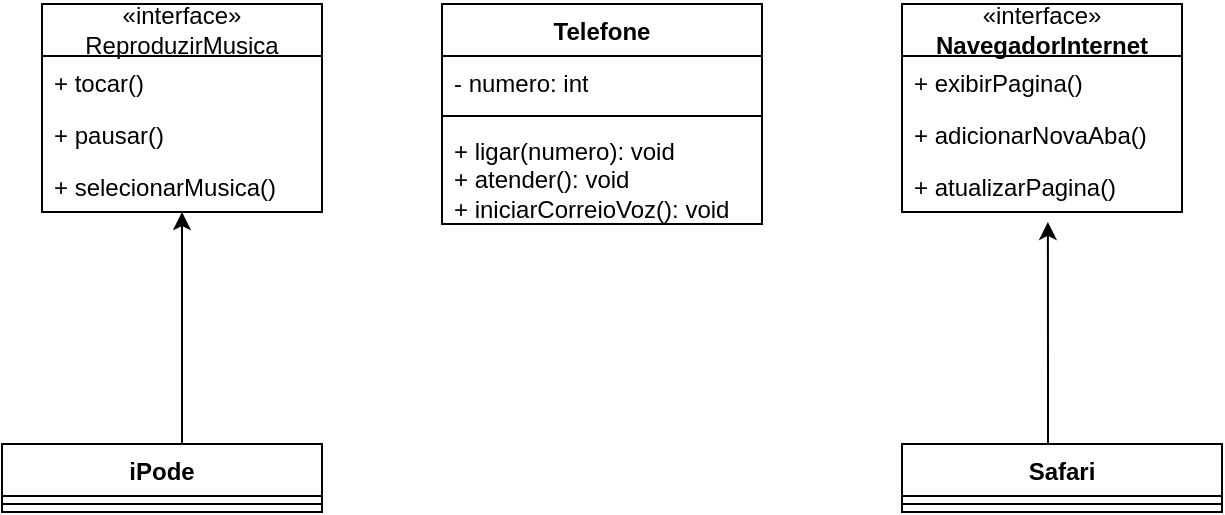 <mxfile version="21.6.5" type="google">
  <diagram name="Página-1" id="Ws0jhYmCtuFn7ykEthHY">
    <mxGraphModel grid="1" page="1" gridSize="10" guides="1" tooltips="1" connect="1" arrows="1" fold="1" pageScale="1" pageWidth="827" pageHeight="1169" math="0" shadow="0">
      <root>
        <mxCell id="0" />
        <mxCell id="1" parent="0" />
        <mxCell id="NFaSznSSUuCZJG6Wz_T9-7" value="«interface»&lt;br style=&quot;border-color: var(--border-color);&quot;&gt;ReproduzirMusica" style="swimlane;fontStyle=0;childLayout=stackLayout;horizontal=1;startSize=26;fillColor=none;horizontalStack=0;resizeParent=1;resizeParentMax=0;resizeLast=0;collapsible=1;marginBottom=0;whiteSpace=wrap;html=1;" vertex="1" parent="1">
          <mxGeometry x="110" y="240" width="140" height="104" as="geometry" />
        </mxCell>
        <mxCell id="NFaSznSSUuCZJG6Wz_T9-8" value="+ tocar()" style="text;strokeColor=none;fillColor=none;align=left;verticalAlign=top;spacingLeft=4;spacingRight=4;overflow=hidden;rotatable=0;points=[[0,0.5],[1,0.5]];portConstraint=eastwest;whiteSpace=wrap;html=1;" vertex="1" parent="NFaSznSSUuCZJG6Wz_T9-7">
          <mxGeometry y="26" width="140" height="26" as="geometry" />
        </mxCell>
        <mxCell id="NFaSznSSUuCZJG6Wz_T9-9" value="+ pausar()" style="text;strokeColor=none;fillColor=none;align=left;verticalAlign=top;spacingLeft=4;spacingRight=4;overflow=hidden;rotatable=0;points=[[0,0.5],[1,0.5]];portConstraint=eastwest;whiteSpace=wrap;html=1;" vertex="1" parent="NFaSznSSUuCZJG6Wz_T9-7">
          <mxGeometry y="52" width="140" height="26" as="geometry" />
        </mxCell>
        <mxCell id="NFaSznSSUuCZJG6Wz_T9-10" value="+ selecionarMusica()" style="text;strokeColor=none;fillColor=none;align=left;verticalAlign=top;spacingLeft=4;spacingRight=4;overflow=hidden;rotatable=0;points=[[0,0.5],[1,0.5]];portConstraint=eastwest;whiteSpace=wrap;html=1;" vertex="1" parent="NFaSznSSUuCZJG6Wz_T9-7">
          <mxGeometry y="78" width="140" height="26" as="geometry" />
        </mxCell>
        <mxCell id="NFaSznSSUuCZJG6Wz_T9-13" value="«interface»&lt;br style=&quot;border-color: var(--border-color);&quot;&gt;&lt;b&gt;NavegadorInternet&lt;/b&gt;" style="swimlane;fontStyle=0;childLayout=stackLayout;horizontal=1;startSize=26;fillColor=none;horizontalStack=0;resizeParent=1;resizeParentMax=0;resizeLast=0;collapsible=1;marginBottom=0;whiteSpace=wrap;html=1;" vertex="1" parent="1">
          <mxGeometry x="540" y="240" width="140" height="104" as="geometry" />
        </mxCell>
        <mxCell id="NFaSznSSUuCZJG6Wz_T9-14" value="+ exibirPagina()" style="text;strokeColor=none;fillColor=none;align=left;verticalAlign=top;spacingLeft=4;spacingRight=4;overflow=hidden;rotatable=0;points=[[0,0.5],[1,0.5]];portConstraint=eastwest;whiteSpace=wrap;html=1;" vertex="1" parent="NFaSznSSUuCZJG6Wz_T9-13">
          <mxGeometry y="26" width="140" height="26" as="geometry" />
        </mxCell>
        <mxCell id="NFaSznSSUuCZJG6Wz_T9-15" value="+ adicionarNovaAba()" style="text;strokeColor=none;fillColor=none;align=left;verticalAlign=top;spacingLeft=4;spacingRight=4;overflow=hidden;rotatable=0;points=[[0,0.5],[1,0.5]];portConstraint=eastwest;whiteSpace=wrap;html=1;" vertex="1" parent="NFaSznSSUuCZJG6Wz_T9-13">
          <mxGeometry y="52" width="140" height="26" as="geometry" />
        </mxCell>
        <mxCell id="NFaSznSSUuCZJG6Wz_T9-16" value="+ atualizarPagina()" style="text;strokeColor=none;fillColor=none;align=left;verticalAlign=top;spacingLeft=4;spacingRight=4;overflow=hidden;rotatable=0;points=[[0,0.5],[1,0.5]];portConstraint=eastwest;whiteSpace=wrap;html=1;" vertex="1" parent="NFaSznSSUuCZJG6Wz_T9-13">
          <mxGeometry y="78" width="140" height="26" as="geometry" />
        </mxCell>
        <mxCell id="NFaSznSSUuCZJG6Wz_T9-21" value="Telefone" style="swimlane;fontStyle=1;align=center;verticalAlign=top;childLayout=stackLayout;horizontal=1;startSize=26;horizontalStack=0;resizeParent=1;resizeParentMax=0;resizeLast=0;collapsible=1;marginBottom=0;whiteSpace=wrap;html=1;" vertex="1" parent="1">
          <mxGeometry x="310" y="240" width="160" height="110" as="geometry" />
        </mxCell>
        <mxCell id="NFaSznSSUuCZJG6Wz_T9-22" value="- numero: int" style="text;strokeColor=none;fillColor=none;align=left;verticalAlign=top;spacingLeft=4;spacingRight=4;overflow=hidden;rotatable=0;points=[[0,0.5],[1,0.5]];portConstraint=eastwest;whiteSpace=wrap;html=1;" vertex="1" parent="NFaSznSSUuCZJG6Wz_T9-21">
          <mxGeometry y="26" width="160" height="26" as="geometry" />
        </mxCell>
        <mxCell id="NFaSznSSUuCZJG6Wz_T9-23" value="" style="line;strokeWidth=1;fillColor=none;align=left;verticalAlign=middle;spacingTop=-1;spacingLeft=3;spacingRight=3;rotatable=0;labelPosition=right;points=[];portConstraint=eastwest;strokeColor=inherit;" vertex="1" parent="NFaSznSSUuCZJG6Wz_T9-21">
          <mxGeometry y="52" width="160" height="8" as="geometry" />
        </mxCell>
        <mxCell id="NFaSznSSUuCZJG6Wz_T9-24" value="+ ligar(numero): void&lt;br&gt;+ atender(): void&lt;br&gt;+ iniciarCorreioVoz(): void" style="text;strokeColor=none;fillColor=none;align=left;verticalAlign=top;spacingLeft=4;spacingRight=4;overflow=hidden;rotatable=0;points=[[0,0.5],[1,0.5]];portConstraint=eastwest;whiteSpace=wrap;html=1;" vertex="1" parent="NFaSznSSUuCZJG6Wz_T9-21">
          <mxGeometry y="60" width="160" height="50" as="geometry" />
        </mxCell>
        <mxCell id="NFaSznSSUuCZJG6Wz_T9-29" value="" style="edgeStyle=orthogonalEdgeStyle;rounded=0;orthogonalLoop=1;jettySize=auto;html=1;" edge="1" parent="1" source="NFaSznSSUuCZJG6Wz_T9-25" target="NFaSznSSUuCZJG6Wz_T9-10">
          <mxGeometry relative="1" as="geometry">
            <Array as="points">
              <mxPoint x="180" y="410" />
              <mxPoint x="180" y="410" />
            </Array>
          </mxGeometry>
        </mxCell>
        <mxCell id="NFaSznSSUuCZJG6Wz_T9-25" value="iPode" style="swimlane;fontStyle=1;align=center;verticalAlign=top;childLayout=stackLayout;horizontal=1;startSize=26;horizontalStack=0;resizeParent=1;resizeParentMax=0;resizeLast=0;collapsible=1;marginBottom=0;whiteSpace=wrap;html=1;" vertex="1" parent="1">
          <mxGeometry x="90" y="460" width="160" height="34" as="geometry" />
        </mxCell>
        <mxCell id="NFaSznSSUuCZJG6Wz_T9-27" value="" style="line;strokeWidth=1;fillColor=none;align=left;verticalAlign=middle;spacingTop=-1;spacingLeft=3;spacingRight=3;rotatable=0;labelPosition=right;points=[];portConstraint=eastwest;strokeColor=inherit;" vertex="1" parent="NFaSznSSUuCZJG6Wz_T9-25">
          <mxGeometry y="26" width="160" height="8" as="geometry" />
        </mxCell>
        <mxCell id="NFaSznSSUuCZJG6Wz_T9-33" value="" style="edgeStyle=orthogonalEdgeStyle;rounded=0;orthogonalLoop=1;jettySize=auto;html=1;entryX=0.521;entryY=1.192;entryDx=0;entryDy=0;entryPerimeter=0;" edge="1" parent="1" source="NFaSznSSUuCZJG6Wz_T9-31" target="NFaSznSSUuCZJG6Wz_T9-16">
          <mxGeometry relative="1" as="geometry">
            <Array as="points">
              <mxPoint x="613" y="430" />
              <mxPoint x="613" y="430" />
            </Array>
          </mxGeometry>
        </mxCell>
        <mxCell id="NFaSznSSUuCZJG6Wz_T9-31" value="Safari" style="swimlane;fontStyle=1;align=center;verticalAlign=top;childLayout=stackLayout;horizontal=1;startSize=26;horizontalStack=0;resizeParent=1;resizeParentMax=0;resizeLast=0;collapsible=1;marginBottom=0;whiteSpace=wrap;html=1;" vertex="1" parent="1">
          <mxGeometry x="540" y="460" width="160" height="34" as="geometry" />
        </mxCell>
        <mxCell id="NFaSznSSUuCZJG6Wz_T9-32" value="" style="line;strokeWidth=1;fillColor=none;align=left;verticalAlign=middle;spacingTop=-1;spacingLeft=3;spacingRight=3;rotatable=0;labelPosition=right;points=[];portConstraint=eastwest;strokeColor=inherit;" vertex="1" parent="NFaSznSSUuCZJG6Wz_T9-31">
          <mxGeometry y="26" width="160" height="8" as="geometry" />
        </mxCell>
      </root>
    </mxGraphModel>
  </diagram>
</mxfile>

